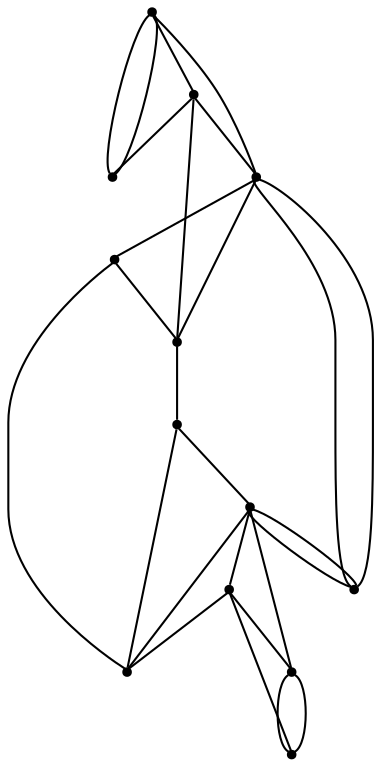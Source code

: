 graph {
  node [shape=point,comment="{\"directed\":false,\"doi\":\"10.1007/978-3-030-35802-0_35\",\"figure\":\"1 (2)\"}"]

  v0 [pos="1575.734312327554,426.2502837779851"]
  v1 [pos="1525.7263458205566,426.2502837779851"]
  v2 [pos="1492.3877014825582,426.2502837779851"]
  v3 [pos="1442.3797349755605,426.2502837779851"]
  v4 [pos="1342.3638019615653,426.2502837779851"]
  v5 [pos="1392.371768468563,426.2502837779851"]
  v6 [pos="1192.3399978231992,426.2505381285386"]
  v7 [pos="1125.662613764576,426.2502837779851"]
  v8 [pos="1075.6546472575785,426.2502837779851"]
  v9 [pos="1025.6467125447898,426.2502837779851"]
  v10 [pos="975.6387460377921,426.2502837779851"]
  v11 [pos="942.3001016997938,426.2502837779851"]
  v12 [pos="892.2921351927962,426.2502837779851"]

  v0 -- v1 [id="-1",pos="1575.734312327554,426.2502837779851 1575.734344121763,412.43990715499996 1564.540874954401,401.2466069648143 1550.7303608682641,401.2466069648143 1536.9198467821273,401.2466069648143 1525.7263776147654,412.43990715499996 1525.7263458205566,426.2502837779851"]
  v12 -- v11 [id="-2",pos="892.2921351927962,426.2502837779851 942.3001016997938,426.2502837779851 942.3001016997938,426.2502837779851 942.3001016997938,426.2502837779851"]
  v11 -- v10 [id="-3",pos="942.3001016997938,426.2502837779851 975.6387460377921,426.2502837779851 975.6387460377921,426.2502837779851 975.6387460377921,426.2502837779851"]
  v10 -- v9 [id="-4",pos="975.6387460377921,426.2502837779851 1025.6467125447898,426.2502837779851 1025.6467125447898,426.2502837779851 1025.6467125447898,426.2502837779851"]
  v0 -- v2 [id="-7",pos="1575.734312327554,426.2502837779851 1575.734344121763,449.26617922158266 1557.0772480155274,467.92307846660316 1534.061038699265,467.92307846660316 1511.0448293830027,467.92307846660316 1492.387733276767,449.26617922158266 1492.3877014825582,426.2502837779851"]
  v8 -- v7 [id="-9",pos="1075.6546472575785,426.2502837779851 1125.662613764576,426.2502837779851 1125.662613764576,426.2502837779851 1125.662613764576,426.2502837779851"]
  v6 -- v4 [id="-10",pos="1192.3399978231992,426.2505381285386 1342.3638019615653,426.2502837779851 1342.3638019615653,426.2502837779851 1342.3638019615653,426.2502837779851"]
  v4 -- v5 [id="-11",pos="1342.3638019615653,426.2502837779851 1392.371768468563,426.2502837779851 1392.371768468563,426.2502837779851 1392.371768468563,426.2502837779851"]
  v5 -- v3 [id="-12",pos="1392.371768468563,426.2502837779851 1442.3797349755605,426.2502837779851 1442.3797349755605,426.2502837779851 1442.3797349755605,426.2502837779851"]
  v9 -- v8 [id="-13",pos="1025.6467125447898,426.2502837779851 1075.6546472575785,426.2502837779851 1075.6546472575785,426.2502837779851 1075.6546472575785,426.2502837779851"]
  v0 -- v4 [id="-14",pos="1575.734312327554,426.2502837779851 1575.734344121763,490.69308051258577 1523.4926436778735,542.9341089061156 1459.0490889387686,542.9341089061156 1394.605534199664,542.9341089061156 1342.3638337557743,490.69308051258577 1342.3638019615653,426.2502837779851"]
  v7 -- v6 [id="-15",pos="1125.662613764576,426.2502837779851 1192.3399978231992,426.2505381285386 1192.3399978231992,426.2505381285386 1192.3399978231992,426.2505381285386"]
  v2 -- v4 [id="-16",pos="1492.3877014825582,426.2502837779851 1492.387733276767,467.6772168628074 1458.8032561159487,501.26131421749756 1417.3757835162708,501.26131421749756 1375.9483109165928,501.26131421749756 1342.3638337557743,467.6772168628074 1342.3638019615653,426.2502837779851"]
  v3 -- v4 [id="-17",pos="1442.3797349755605,426.2502837779851 1442.3797667697695,453.8669038274607 1419.988758776313,476.2576374043267 1392.3718002627718,476.2576374043267 1364.7549689260663,476.2576374043267 1342.3638337557743,453.8669038274607 1342.3638019615653,426.2502837779851"]
  v4 -- v6 [id="-19",pos="1342.3638019615653,426.2502837779851 1342.3638337557743,467.6772168628074 1308.7793565949557,501.26131421749756 1267.351883995278,501.26131421749756 1225.9244113956001,501.26131421749756 1192.3399342347816,467.6772168628074 1192.3399978231992,426.2505381285386"]
  v3 -- v8 [id="-20",pos="1442.3797349755605,426.2502837779851 1442.3797667697695,527.519447960626 1360.2875010522823,609.6105804079044 1259.0172229107784,609.6105804079044 1157.7469447692745,609.6105804079044 1075.6546790517873,527.519447960626 1075.6546472575785,426.2502837779851"]
  v5 -- v9 [id="-21",pos="1392.371768468563,426.2502837779851 1392.3718002627718,527.519447960626 1310.2795345452848,609.6105804079044 1209.009256403781,609.6105804079044 1107.7389782622768,609.6105804079044 1025.6467125447898,527.519447960626 1025.6467125447898,426.2502837779851"]
  v6 -- v7 [id="-22",pos="1192.3399978231992,426.2505381285386 1192.3399342347816,444.6613214192099 1177.4125531801988,459.58851952887954 1159.0012898967832,459.58851952887954 1140.5900266133676,459.58851952887954 1125.6626455587848,444.6613214192099 1125.662613764576,426.2502837779851"]
  v7 -- v9 [id="-23",pos="1125.662613764576,426.2502837779851 1125.6626455587848,453.8669038274607 1103.2716375653283,476.2576374043267 1075.6546790517873,476.2576374043267 1048.0377841266638,476.2576374043267 1025.6467125447898,453.8669038274607 1025.6467125447898,426.2502837779851"]
  v7 -- v10 [id="-24",pos="1125.662613764576,426.2502837779851 1125.6626455587848,467.6772168628074 1092.0781683979665,501.26131421749756 1050.6506957982886,501.26131421749756 1009.2232867870283,501.26131421749756 975.6387460377921,467.6772168628074 975.6387460377921,426.2502837779851"]
  v7 -- v12 [id="-26",pos="1125.662613764576,426.2502837779851 1125.6626455587848,490.69308051258577 1073.4209451148954,542.9341089061156 1008.9773903757905,542.9341089061156 944.533772048268,542.9341089061156 892.2921351927962,490.69308051258577 892.2921351927962,426.2502837779851"]
  v10 -- v12 [id="-27",pos="975.6387460377921,426.2502837779851 977.0306329127816,449.26617922158266 959.4986702692926,469.04826172773454 936.4825245414479,470.44013154423106 913.4663152251857,471.8320013607276 893.6840220677856,454.30025358301936 892.2921351927962,426.2502837779851"]
  v11 -- v12 [id="-29",pos="942.3001016997938,426.2502837779851 941.9500474603668,412.5399305101715 930.8316126258884,401.4216319394548 917.1211231207903,401.4216319394548 903.4105700272746,401.4216319394548 892.2921351927962,412.5399305101715 892.2921351927962,426.2502837779851"]
  v1 -- v0 [id="-31",pos="1525.7263458205566,426.2502837779851 1575.734312327554,426.2502837779851 1575.734312327554,426.2502837779851 1575.734312327554,426.2502837779851"]
  v2 -- v1 [id="-32",pos="1492.3877014825582,426.2502837779851 1525.7263458205566,426.2502837779851 1525.7263458205566,426.2502837779851 1525.7263458205566,426.2502837779851"]
  v3 -- v2 [id="-33",pos="1442.3797349755605,426.2502837779851 1492.3877014825582,426.2502837779851 1492.3877014825582,426.2502837779851 1492.3877014825582,426.2502837779851"]
}